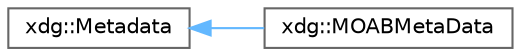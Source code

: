 digraph "Graphical Class Hierarchy"
{
 // LATEX_PDF_SIZE
  bgcolor="transparent";
  edge [fontname=Helvetica,fontsize=10,labelfontname=Helvetica,labelfontsize=10];
  node [fontname=Helvetica,fontsize=10,shape=box,height=0.2,width=0.4];
  rankdir="LR";
  Node0 [id="Node000000",label="xdg::Metadata",height=0.2,width=0.4,color="grey40", fillcolor="white", style="filled",URL="$classxdg_1_1Metadata.html",tooltip=" "];
  Node0 -> Node1 [id="edge15_Node000000_Node000001",dir="back",color="steelblue1",style="solid",tooltip=" "];
  Node1 [id="Node000001",label="xdg::MOABMetaData",height=0.2,width=0.4,color="grey40", fillcolor="white", style="filled",URL="$classxdg_1_1MOABMetaData.html",tooltip=" "];
}
